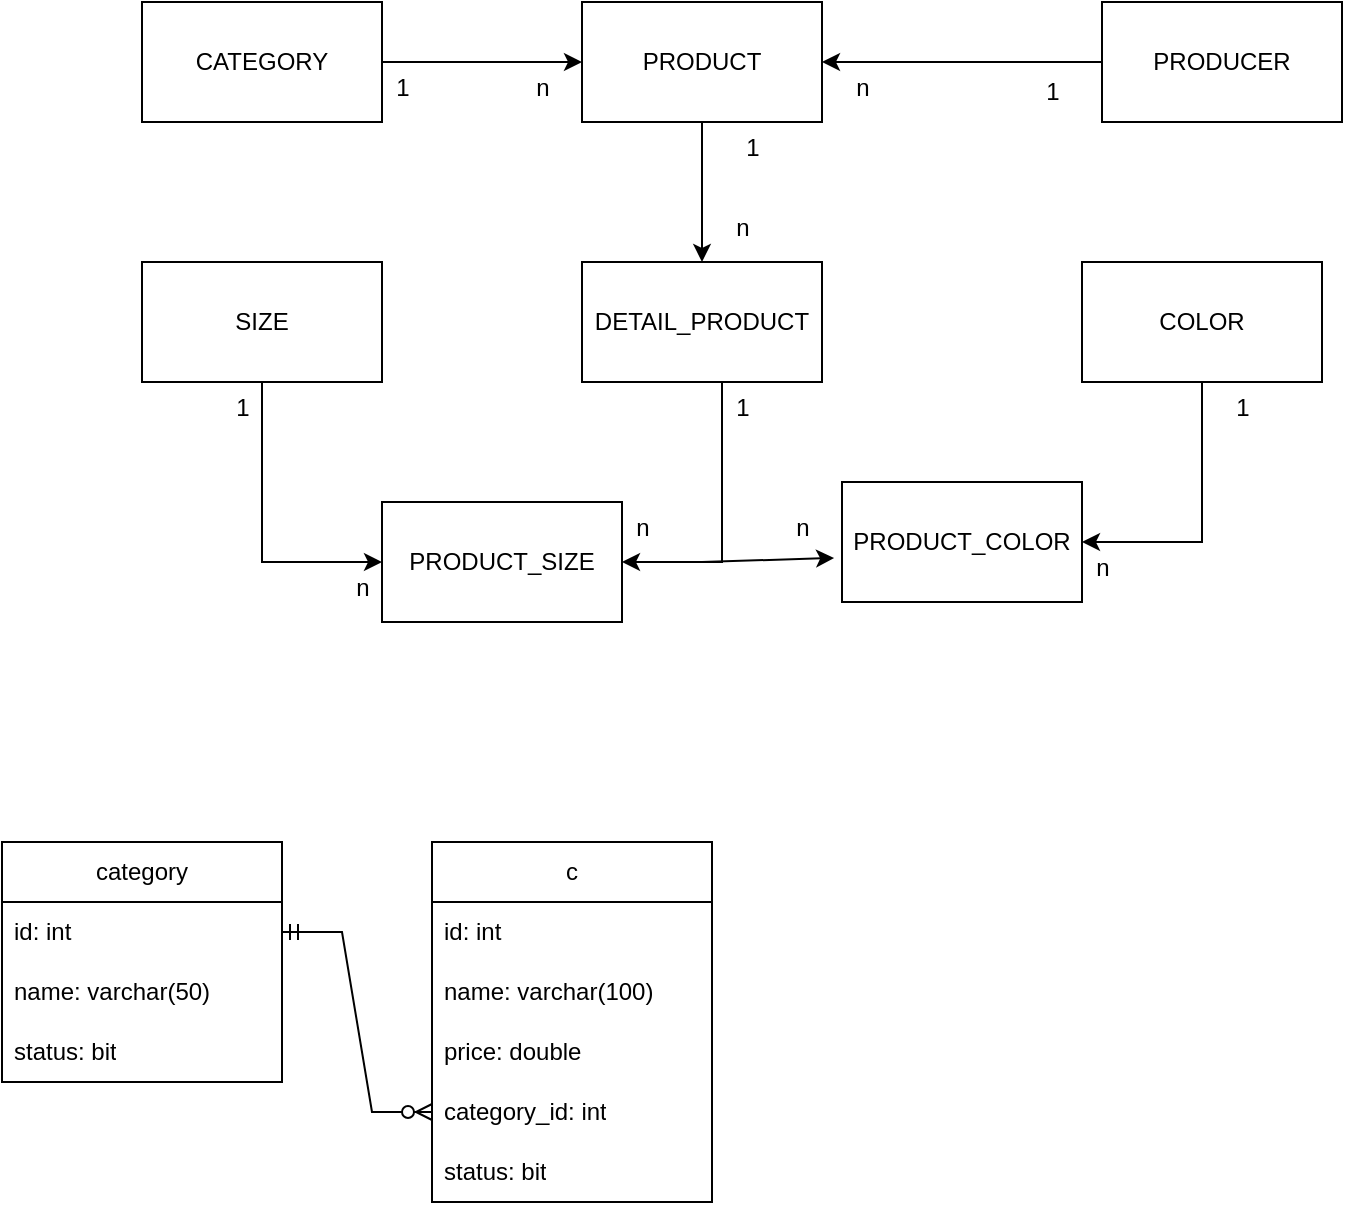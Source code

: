 <mxfile version="24.6.4" type="device">
  <diagram name="Page-1" id="zykgnc1WzSIRZFYnD625">
    <mxGraphModel dx="1120" dy="468" grid="1" gridSize="10" guides="1" tooltips="1" connect="1" arrows="1" fold="1" page="1" pageScale="1" pageWidth="850" pageHeight="1100" math="0" shadow="0">
      <root>
        <mxCell id="0" />
        <mxCell id="1" parent="0" />
        <mxCell id="KKIXtjWm7WP85UPebHev-3" style="edgeStyle=orthogonalEdgeStyle;rounded=0;orthogonalLoop=1;jettySize=auto;html=1;exitX=0.5;exitY=1;exitDx=0;exitDy=0;entryX=0.5;entryY=0;entryDx=0;entryDy=0;" parent="1" source="KKIXtjWm7WP85UPebHev-1" target="KKIXtjWm7WP85UPebHev-2" edge="1">
          <mxGeometry relative="1" as="geometry" />
        </mxCell>
        <mxCell id="KKIXtjWm7WP85UPebHev-1" value="PRODUCT" style="rounded=0;whiteSpace=wrap;html=1;" parent="1" vertex="1">
          <mxGeometry x="320" y="60" width="120" height="60" as="geometry" />
        </mxCell>
        <mxCell id="KKIXtjWm7WP85UPebHev-12" style="edgeStyle=orthogonalEdgeStyle;rounded=0;orthogonalLoop=1;jettySize=auto;html=1;entryX=1;entryY=0.5;entryDx=0;entryDy=0;" parent="1" source="KKIXtjWm7WP85UPebHev-2" target="KKIXtjWm7WP85UPebHev-10" edge="1">
          <mxGeometry relative="1" as="geometry">
            <Array as="points">
              <mxPoint x="390" y="340" />
            </Array>
          </mxGeometry>
        </mxCell>
        <mxCell id="KKIXtjWm7WP85UPebHev-2" value="DETAIL_PRODUCT" style="rounded=0;whiteSpace=wrap;html=1;" parent="1" vertex="1">
          <mxGeometry x="320" y="190" width="120" height="60" as="geometry" />
        </mxCell>
        <mxCell id="KKIXtjWm7WP85UPebHev-5" style="edgeStyle=orthogonalEdgeStyle;rounded=0;orthogonalLoop=1;jettySize=auto;html=1;entryX=0;entryY=0.5;entryDx=0;entryDy=0;" parent="1" source="KKIXtjWm7WP85UPebHev-4" target="KKIXtjWm7WP85UPebHev-1" edge="1">
          <mxGeometry relative="1" as="geometry" />
        </mxCell>
        <mxCell id="KKIXtjWm7WP85UPebHev-4" value="CATEGORY" style="rounded=0;whiteSpace=wrap;html=1;" parent="1" vertex="1">
          <mxGeometry x="100" y="60" width="120" height="60" as="geometry" />
        </mxCell>
        <mxCell id="KKIXtjWm7WP85UPebHev-8" style="edgeStyle=orthogonalEdgeStyle;rounded=0;orthogonalLoop=1;jettySize=auto;html=1;" parent="1" source="KKIXtjWm7WP85UPebHev-7" target="KKIXtjWm7WP85UPebHev-1" edge="1">
          <mxGeometry relative="1" as="geometry" />
        </mxCell>
        <mxCell id="KKIXtjWm7WP85UPebHev-7" value="PRODUCER" style="rounded=0;whiteSpace=wrap;html=1;" parent="1" vertex="1">
          <mxGeometry x="580" y="60" width="120" height="60" as="geometry" />
        </mxCell>
        <mxCell id="KKIXtjWm7WP85UPebHev-11" style="edgeStyle=orthogonalEdgeStyle;rounded=0;orthogonalLoop=1;jettySize=auto;html=1;entryX=0;entryY=0.5;entryDx=0;entryDy=0;" parent="1" source="KKIXtjWm7WP85UPebHev-9" target="KKIXtjWm7WP85UPebHev-10" edge="1">
          <mxGeometry relative="1" as="geometry" />
        </mxCell>
        <mxCell id="KKIXtjWm7WP85UPebHev-9" value="SIZE" style="rounded=0;whiteSpace=wrap;html=1;" parent="1" vertex="1">
          <mxGeometry x="100" y="190" width="120" height="60" as="geometry" />
        </mxCell>
        <mxCell id="KKIXtjWm7WP85UPebHev-10" value="PRODUCT_SIZE" style="rounded=0;whiteSpace=wrap;html=1;" parent="1" vertex="1">
          <mxGeometry x="220" y="310" width="120" height="60" as="geometry" />
        </mxCell>
        <mxCell id="KKIXtjWm7WP85UPebHev-15" style="edgeStyle=orthogonalEdgeStyle;rounded=0;orthogonalLoop=1;jettySize=auto;html=1;entryX=1;entryY=0.5;entryDx=0;entryDy=0;" parent="1" source="KKIXtjWm7WP85UPebHev-13" target="KKIXtjWm7WP85UPebHev-14" edge="1">
          <mxGeometry relative="1" as="geometry" />
        </mxCell>
        <mxCell id="KKIXtjWm7WP85UPebHev-13" value="COLOR" style="rounded=0;whiteSpace=wrap;html=1;" parent="1" vertex="1">
          <mxGeometry x="570" y="190" width="120" height="60" as="geometry" />
        </mxCell>
        <mxCell id="KKIXtjWm7WP85UPebHev-14" value="PRODUCT_COLOR" style="rounded=0;whiteSpace=wrap;html=1;" parent="1" vertex="1">
          <mxGeometry x="450" y="300" width="120" height="60" as="geometry" />
        </mxCell>
        <mxCell id="KKIXtjWm7WP85UPebHev-17" value="" style="endArrow=classic;html=1;rounded=0;entryX=-0.033;entryY=0.633;entryDx=0;entryDy=0;entryPerimeter=0;" parent="1" target="KKIXtjWm7WP85UPebHev-14" edge="1">
          <mxGeometry width="50" height="50" relative="1" as="geometry">
            <mxPoint x="380" y="340" as="sourcePoint" />
            <mxPoint x="450" y="220" as="targetPoint" />
          </mxGeometry>
        </mxCell>
        <mxCell id="KKIXtjWm7WP85UPebHev-18" value="1" style="text;html=1;align=center;verticalAlign=middle;resizable=0;points=[];autosize=1;strokeColor=none;fillColor=none;" parent="1" vertex="1">
          <mxGeometry x="540" y="90" width="30" height="30" as="geometry" />
        </mxCell>
        <mxCell id="KKIXtjWm7WP85UPebHev-19" value="n" style="text;html=1;align=center;verticalAlign=middle;resizable=0;points=[];autosize=1;strokeColor=none;fillColor=none;" parent="1" vertex="1">
          <mxGeometry x="445" y="88" width="30" height="30" as="geometry" />
        </mxCell>
        <mxCell id="KKIXtjWm7WP85UPebHev-20" value="1" style="text;html=1;align=center;verticalAlign=middle;resizable=0;points=[];autosize=1;strokeColor=none;fillColor=none;" parent="1" vertex="1">
          <mxGeometry x="215" y="88" width="30" height="30" as="geometry" />
        </mxCell>
        <mxCell id="KKIXtjWm7WP85UPebHev-21" value="n" style="text;html=1;align=center;verticalAlign=middle;resizable=0;points=[];autosize=1;strokeColor=none;fillColor=none;" parent="1" vertex="1">
          <mxGeometry x="285" y="88" width="30" height="30" as="geometry" />
        </mxCell>
        <mxCell id="KKIXtjWm7WP85UPebHev-22" value="1" style="text;html=1;align=center;verticalAlign=middle;resizable=0;points=[];autosize=1;strokeColor=none;fillColor=none;" parent="1" vertex="1">
          <mxGeometry x="390" y="118" width="30" height="30" as="geometry" />
        </mxCell>
        <mxCell id="KKIXtjWm7WP85UPebHev-23" value="n" style="text;html=1;align=center;verticalAlign=middle;resizable=0;points=[];autosize=1;strokeColor=none;fillColor=none;" parent="1" vertex="1">
          <mxGeometry x="385" y="158" width="30" height="30" as="geometry" />
        </mxCell>
        <mxCell id="KKIXtjWm7WP85UPebHev-24" value="1" style="text;html=1;align=center;verticalAlign=middle;resizable=0;points=[];autosize=1;strokeColor=none;fillColor=none;" parent="1" vertex="1">
          <mxGeometry x="635" y="248" width="30" height="30" as="geometry" />
        </mxCell>
        <mxCell id="KKIXtjWm7WP85UPebHev-25" value="n" style="text;html=1;align=center;verticalAlign=middle;resizable=0;points=[];autosize=1;strokeColor=none;fillColor=none;" parent="1" vertex="1">
          <mxGeometry x="565" y="328" width="30" height="30" as="geometry" />
        </mxCell>
        <mxCell id="KKIXtjWm7WP85UPebHev-26" value="1" style="text;html=1;align=center;verticalAlign=middle;resizable=0;points=[];autosize=1;strokeColor=none;fillColor=none;" parent="1" vertex="1">
          <mxGeometry x="385" y="248" width="30" height="30" as="geometry" />
        </mxCell>
        <mxCell id="KKIXtjWm7WP85UPebHev-27" value="n" style="text;html=1;align=center;verticalAlign=middle;resizable=0;points=[];autosize=1;strokeColor=none;fillColor=none;" parent="1" vertex="1">
          <mxGeometry x="415" y="308" width="30" height="30" as="geometry" />
        </mxCell>
        <mxCell id="KKIXtjWm7WP85UPebHev-28" value="n" style="text;html=1;align=center;verticalAlign=middle;resizable=0;points=[];autosize=1;strokeColor=none;fillColor=none;" parent="1" vertex="1">
          <mxGeometry x="335" y="308" width="30" height="30" as="geometry" />
        </mxCell>
        <mxCell id="KKIXtjWm7WP85UPebHev-29" value="1" style="text;html=1;align=center;verticalAlign=middle;resizable=0;points=[];autosize=1;strokeColor=none;fillColor=none;" parent="1" vertex="1">
          <mxGeometry x="135" y="248" width="30" height="30" as="geometry" />
        </mxCell>
        <mxCell id="KKIXtjWm7WP85UPebHev-30" value="n" style="text;html=1;align=center;verticalAlign=middle;resizable=0;points=[];autosize=1;strokeColor=none;fillColor=none;" parent="1" vertex="1">
          <mxGeometry x="195" y="338" width="30" height="30" as="geometry" />
        </mxCell>
        <mxCell id="IqnNrCipMFaj398Zm_xy-5" value="category" style="swimlane;fontStyle=0;childLayout=stackLayout;horizontal=1;startSize=30;horizontalStack=0;resizeParent=1;resizeParentMax=0;resizeLast=0;collapsible=1;marginBottom=0;whiteSpace=wrap;html=1;" vertex="1" parent="1">
          <mxGeometry x="30" y="480" width="140" height="120" as="geometry">
            <mxRectangle x="30" y="480" width="90" height="30" as="alternateBounds" />
          </mxGeometry>
        </mxCell>
        <mxCell id="IqnNrCipMFaj398Zm_xy-6" value="id: int" style="text;strokeColor=none;fillColor=none;align=left;verticalAlign=middle;spacingLeft=4;spacingRight=4;overflow=hidden;points=[[0,0.5],[1,0.5]];portConstraint=eastwest;rotatable=0;whiteSpace=wrap;html=1;" vertex="1" parent="IqnNrCipMFaj398Zm_xy-5">
          <mxGeometry y="30" width="140" height="30" as="geometry" />
        </mxCell>
        <mxCell id="IqnNrCipMFaj398Zm_xy-7" value="name: varchar(50)" style="text;strokeColor=none;fillColor=none;align=left;verticalAlign=middle;spacingLeft=4;spacingRight=4;overflow=hidden;points=[[0,0.5],[1,0.5]];portConstraint=eastwest;rotatable=0;whiteSpace=wrap;html=1;" vertex="1" parent="IqnNrCipMFaj398Zm_xy-5">
          <mxGeometry y="60" width="140" height="30" as="geometry" />
        </mxCell>
        <mxCell id="IqnNrCipMFaj398Zm_xy-8" value="status: bit" style="text;strokeColor=none;fillColor=none;align=left;verticalAlign=middle;spacingLeft=4;spacingRight=4;overflow=hidden;points=[[0,0.5],[1,0.5]];portConstraint=eastwest;rotatable=0;whiteSpace=wrap;html=1;" vertex="1" parent="IqnNrCipMFaj398Zm_xy-5">
          <mxGeometry y="90" width="140" height="30" as="geometry" />
        </mxCell>
        <mxCell id="IqnNrCipMFaj398Zm_xy-9" value="c" style="swimlane;fontStyle=0;childLayout=stackLayout;horizontal=1;startSize=30;horizontalStack=0;resizeParent=1;resizeParentMax=0;resizeLast=0;collapsible=1;marginBottom=0;whiteSpace=wrap;html=1;" vertex="1" parent="1">
          <mxGeometry x="245" y="480" width="140" height="180" as="geometry" />
        </mxCell>
        <mxCell id="IqnNrCipMFaj398Zm_xy-10" value="id: int" style="text;strokeColor=none;fillColor=none;align=left;verticalAlign=middle;spacingLeft=4;spacingRight=4;overflow=hidden;points=[[0,0.5],[1,0.5]];portConstraint=eastwest;rotatable=0;whiteSpace=wrap;html=1;" vertex="1" parent="IqnNrCipMFaj398Zm_xy-9">
          <mxGeometry y="30" width="140" height="30" as="geometry" />
        </mxCell>
        <mxCell id="IqnNrCipMFaj398Zm_xy-11" value="name: varchar(100)" style="text;strokeColor=none;fillColor=none;align=left;verticalAlign=middle;spacingLeft=4;spacingRight=4;overflow=hidden;points=[[0,0.5],[1,0.5]];portConstraint=eastwest;rotatable=0;whiteSpace=wrap;html=1;" vertex="1" parent="IqnNrCipMFaj398Zm_xy-9">
          <mxGeometry y="60" width="140" height="30" as="geometry" />
        </mxCell>
        <mxCell id="IqnNrCipMFaj398Zm_xy-12" value="price: double" style="text;strokeColor=none;fillColor=none;align=left;verticalAlign=middle;spacingLeft=4;spacingRight=4;overflow=hidden;points=[[0,0.5],[1,0.5]];portConstraint=eastwest;rotatable=0;whiteSpace=wrap;html=1;" vertex="1" parent="IqnNrCipMFaj398Zm_xy-9">
          <mxGeometry y="90" width="140" height="30" as="geometry" />
        </mxCell>
        <mxCell id="IqnNrCipMFaj398Zm_xy-19" value="category_id: int" style="text;strokeColor=none;fillColor=none;align=left;verticalAlign=middle;spacingLeft=4;spacingRight=4;overflow=hidden;points=[[0,0.5],[1,0.5]];portConstraint=eastwest;rotatable=0;whiteSpace=wrap;html=1;" vertex="1" parent="IqnNrCipMFaj398Zm_xy-9">
          <mxGeometry y="120" width="140" height="30" as="geometry" />
        </mxCell>
        <mxCell id="IqnNrCipMFaj398Zm_xy-20" value="status: bit" style="text;strokeColor=none;fillColor=none;align=left;verticalAlign=middle;spacingLeft=4;spacingRight=4;overflow=hidden;points=[[0,0.5],[1,0.5]];portConstraint=eastwest;rotatable=0;whiteSpace=wrap;html=1;" vertex="1" parent="IqnNrCipMFaj398Zm_xy-9">
          <mxGeometry y="150" width="140" height="30" as="geometry" />
        </mxCell>
        <mxCell id="IqnNrCipMFaj398Zm_xy-24" value="" style="edgeStyle=entityRelationEdgeStyle;fontSize=12;html=1;endArrow=ERzeroToMany;startArrow=ERmandOne;rounded=0;entryX=0;entryY=0.5;entryDx=0;entryDy=0;" edge="1" parent="1" source="IqnNrCipMFaj398Zm_xy-6" target="IqnNrCipMFaj398Zm_xy-19">
          <mxGeometry width="100" height="100" relative="1" as="geometry">
            <mxPoint x="490" y="700" as="sourcePoint" />
            <mxPoint x="590" y="600" as="targetPoint" />
          </mxGeometry>
        </mxCell>
      </root>
    </mxGraphModel>
  </diagram>
</mxfile>
